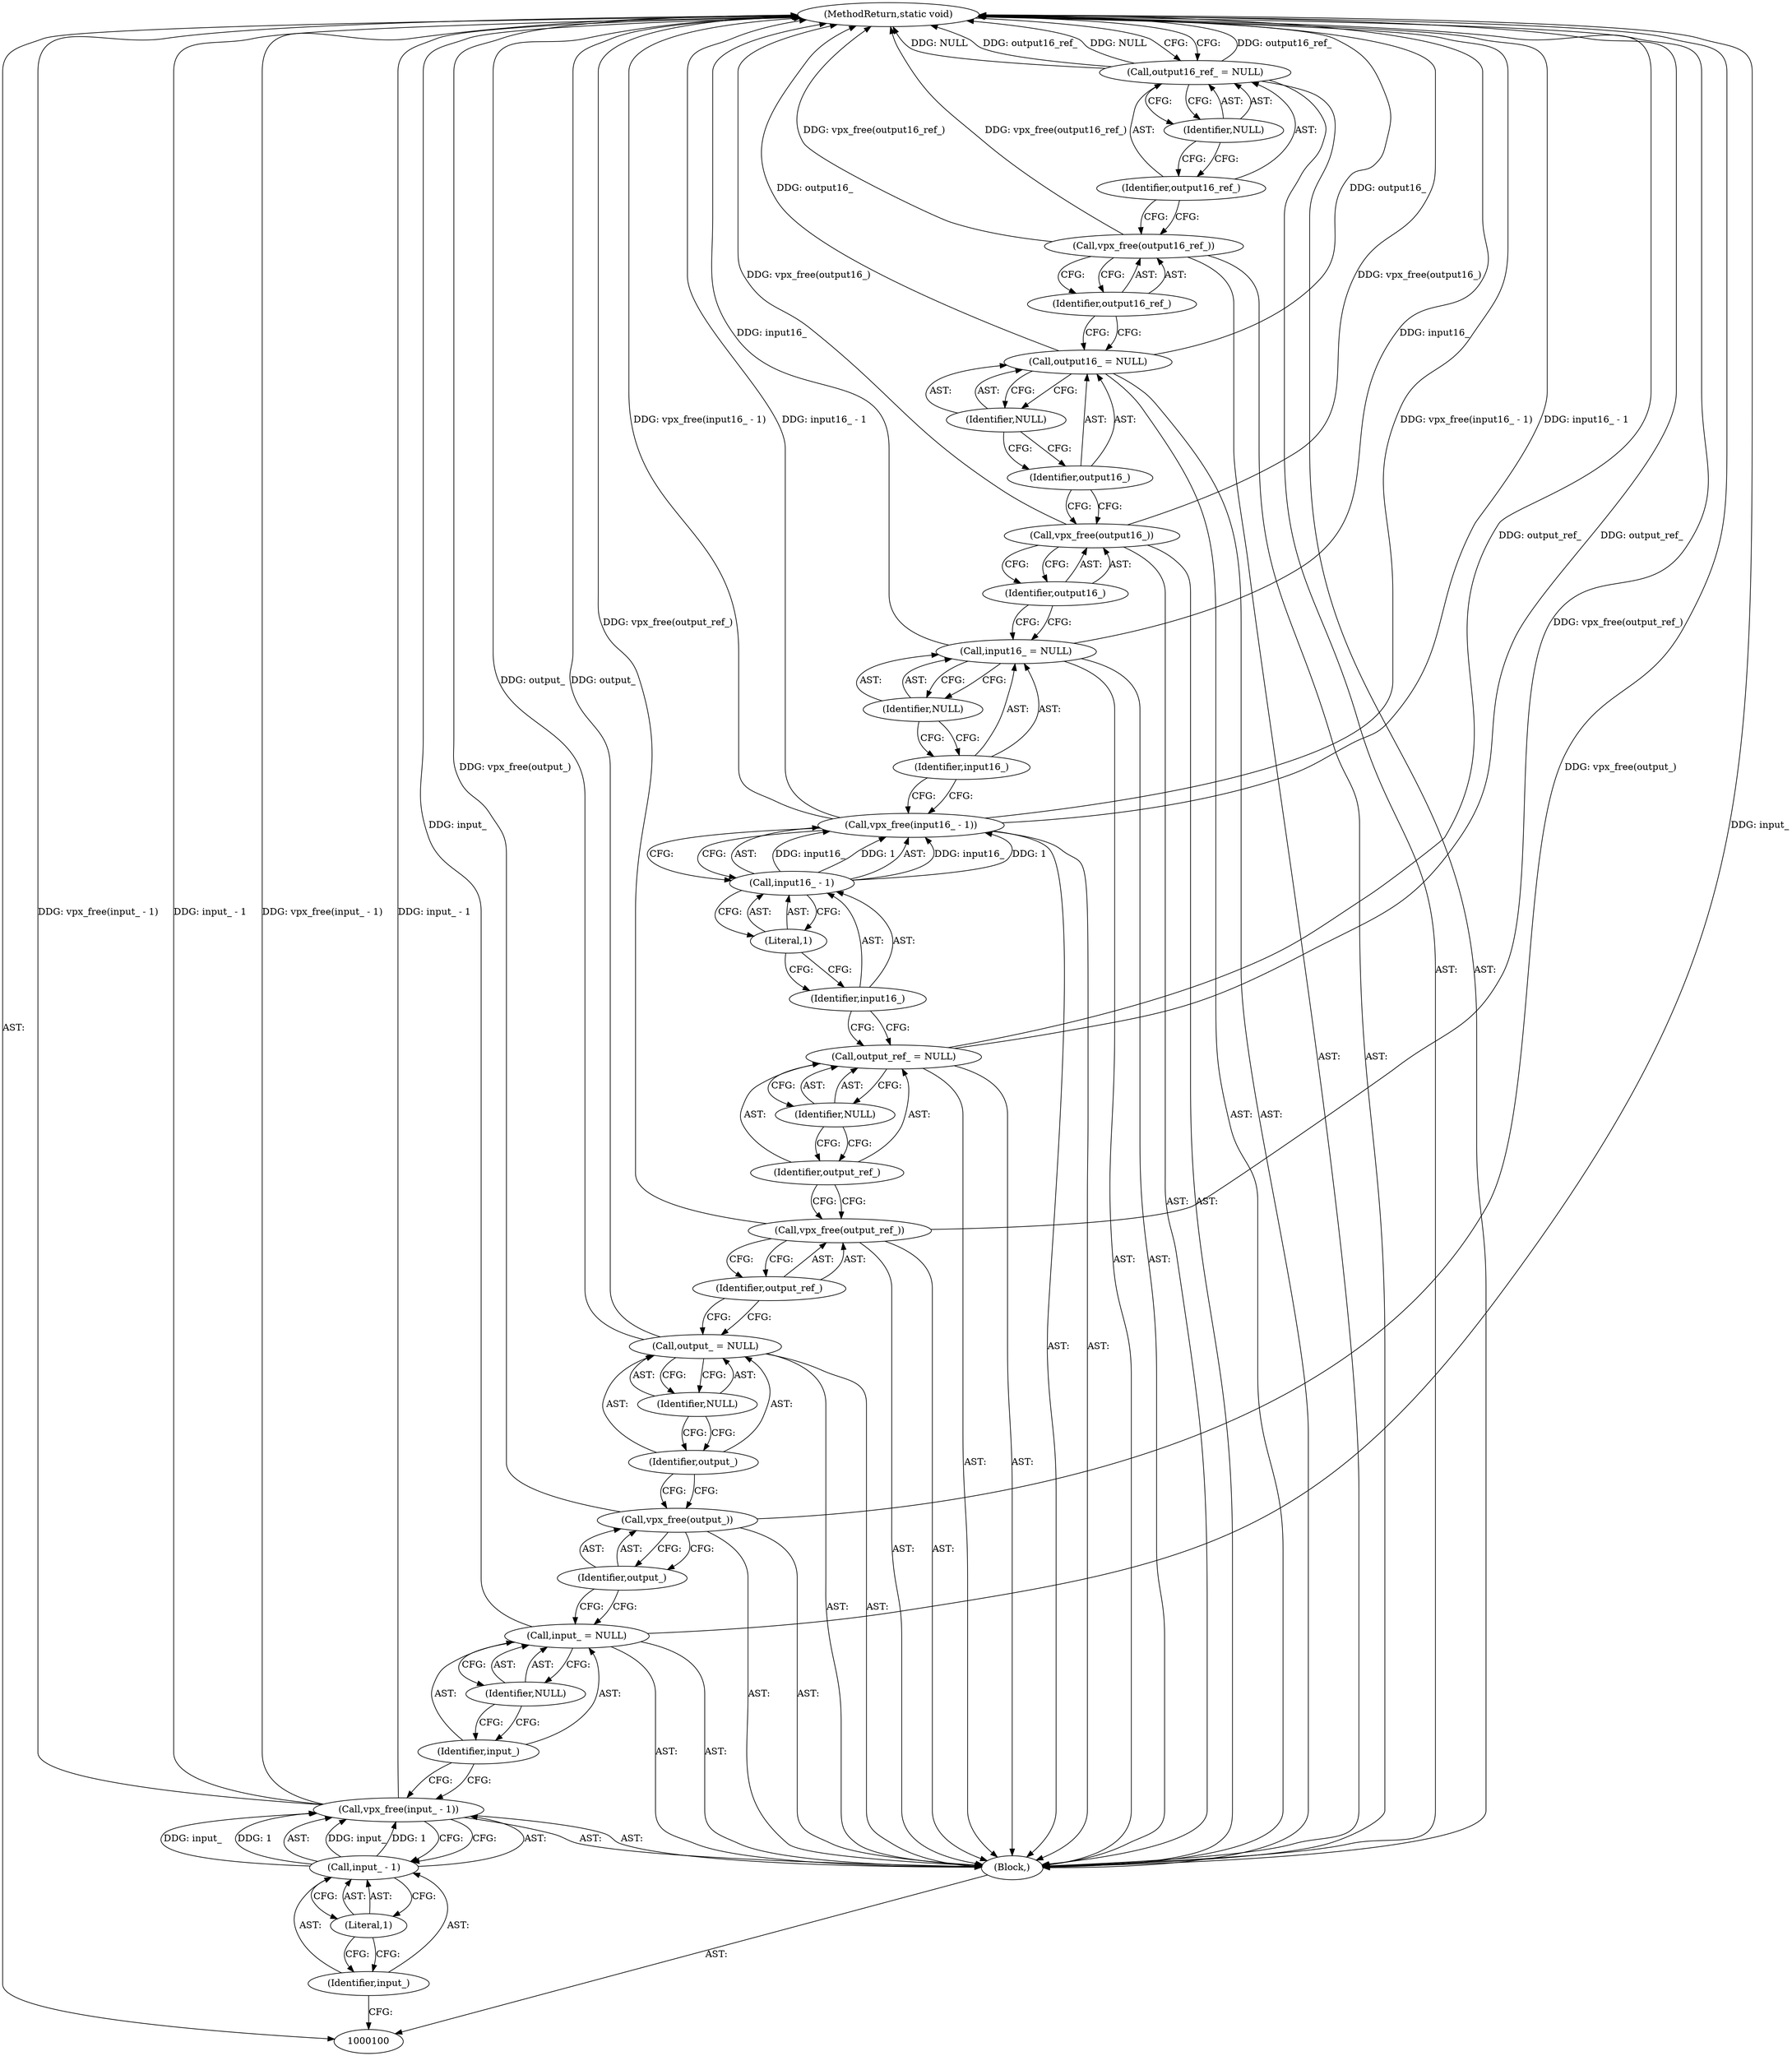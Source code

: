 digraph "0_Android_5a9753fca56f0eeb9f61e342b2fccffc364f9426_32" {
"1000136" [label="(MethodReturn,static void)"];
"1000101" [label="(Block,)"];
"1000125" [label="(Identifier,NULL)"];
"1000123" [label="(Call,input16_ = NULL)"];
"1000124" [label="(Identifier,input16_)"];
"1000127" [label="(Identifier,output16_)"];
"1000126" [label="(Call,vpx_free(output16_))"];
"1000130" [label="(Identifier,NULL)"];
"1000128" [label="(Call,output16_ = NULL)"];
"1000129" [label="(Identifier,output16_)"];
"1000132" [label="(Identifier,output16_ref_)"];
"1000131" [label="(Call,vpx_free(output16_ref_))"];
"1000135" [label="(Identifier,NULL)"];
"1000133" [label="(Call,output16_ref_ = NULL)"];
"1000134" [label="(Identifier,output16_ref_)"];
"1000103" [label="(Call,input_ - 1)"];
"1000104" [label="(Identifier,input_)"];
"1000105" [label="(Literal,1)"];
"1000102" [label="(Call,vpx_free(input_ - 1))"];
"1000108" [label="(Identifier,NULL)"];
"1000106" [label="(Call,input_ = NULL)"];
"1000107" [label="(Identifier,input_)"];
"1000110" [label="(Identifier,output_)"];
"1000109" [label="(Call,vpx_free(output_))"];
"1000113" [label="(Identifier,NULL)"];
"1000111" [label="(Call,output_ = NULL)"];
"1000112" [label="(Identifier,output_)"];
"1000115" [label="(Identifier,output_ref_)"];
"1000114" [label="(Call,vpx_free(output_ref_))"];
"1000118" [label="(Identifier,NULL)"];
"1000116" [label="(Call,output_ref_ = NULL)"];
"1000117" [label="(Identifier,output_ref_)"];
"1000120" [label="(Call,input16_ - 1)"];
"1000121" [label="(Identifier,input16_)"];
"1000122" [label="(Literal,1)"];
"1000119" [label="(Call,vpx_free(input16_ - 1))"];
"1000136" -> "1000100"  [label="AST: "];
"1000136" -> "1000133"  [label="CFG: "];
"1000116" -> "1000136"  [label="DDG: output_ref_"];
"1000126" -> "1000136"  [label="DDG: vpx_free(output16_)"];
"1000106" -> "1000136"  [label="DDG: input_"];
"1000114" -> "1000136"  [label="DDG: vpx_free(output_ref_)"];
"1000119" -> "1000136"  [label="DDG: vpx_free(input16_ - 1)"];
"1000119" -> "1000136"  [label="DDG: input16_ - 1"];
"1000128" -> "1000136"  [label="DDG: output16_"];
"1000102" -> "1000136"  [label="DDG: input_ - 1"];
"1000102" -> "1000136"  [label="DDG: vpx_free(input_ - 1)"];
"1000133" -> "1000136"  [label="DDG: output16_ref_"];
"1000133" -> "1000136"  [label="DDG: NULL"];
"1000111" -> "1000136"  [label="DDG: output_"];
"1000109" -> "1000136"  [label="DDG: vpx_free(output_)"];
"1000131" -> "1000136"  [label="DDG: vpx_free(output16_ref_)"];
"1000123" -> "1000136"  [label="DDG: input16_"];
"1000101" -> "1000100"  [label="AST: "];
"1000102" -> "1000101"  [label="AST: "];
"1000106" -> "1000101"  [label="AST: "];
"1000109" -> "1000101"  [label="AST: "];
"1000111" -> "1000101"  [label="AST: "];
"1000114" -> "1000101"  [label="AST: "];
"1000116" -> "1000101"  [label="AST: "];
"1000119" -> "1000101"  [label="AST: "];
"1000123" -> "1000101"  [label="AST: "];
"1000126" -> "1000101"  [label="AST: "];
"1000128" -> "1000101"  [label="AST: "];
"1000131" -> "1000101"  [label="AST: "];
"1000133" -> "1000101"  [label="AST: "];
"1000125" -> "1000123"  [label="AST: "];
"1000125" -> "1000124"  [label="CFG: "];
"1000123" -> "1000125"  [label="CFG: "];
"1000123" -> "1000101"  [label="AST: "];
"1000123" -> "1000125"  [label="CFG: "];
"1000124" -> "1000123"  [label="AST: "];
"1000125" -> "1000123"  [label="AST: "];
"1000127" -> "1000123"  [label="CFG: "];
"1000123" -> "1000136"  [label="DDG: input16_"];
"1000124" -> "1000123"  [label="AST: "];
"1000124" -> "1000119"  [label="CFG: "];
"1000125" -> "1000124"  [label="CFG: "];
"1000127" -> "1000126"  [label="AST: "];
"1000127" -> "1000123"  [label="CFG: "];
"1000126" -> "1000127"  [label="CFG: "];
"1000126" -> "1000101"  [label="AST: "];
"1000126" -> "1000127"  [label="CFG: "];
"1000127" -> "1000126"  [label="AST: "];
"1000129" -> "1000126"  [label="CFG: "];
"1000126" -> "1000136"  [label="DDG: vpx_free(output16_)"];
"1000130" -> "1000128"  [label="AST: "];
"1000130" -> "1000129"  [label="CFG: "];
"1000128" -> "1000130"  [label="CFG: "];
"1000128" -> "1000101"  [label="AST: "];
"1000128" -> "1000130"  [label="CFG: "];
"1000129" -> "1000128"  [label="AST: "];
"1000130" -> "1000128"  [label="AST: "];
"1000132" -> "1000128"  [label="CFG: "];
"1000128" -> "1000136"  [label="DDG: output16_"];
"1000129" -> "1000128"  [label="AST: "];
"1000129" -> "1000126"  [label="CFG: "];
"1000130" -> "1000129"  [label="CFG: "];
"1000132" -> "1000131"  [label="AST: "];
"1000132" -> "1000128"  [label="CFG: "];
"1000131" -> "1000132"  [label="CFG: "];
"1000131" -> "1000101"  [label="AST: "];
"1000131" -> "1000132"  [label="CFG: "];
"1000132" -> "1000131"  [label="AST: "];
"1000134" -> "1000131"  [label="CFG: "];
"1000131" -> "1000136"  [label="DDG: vpx_free(output16_ref_)"];
"1000135" -> "1000133"  [label="AST: "];
"1000135" -> "1000134"  [label="CFG: "];
"1000133" -> "1000135"  [label="CFG: "];
"1000133" -> "1000101"  [label="AST: "];
"1000133" -> "1000135"  [label="CFG: "];
"1000134" -> "1000133"  [label="AST: "];
"1000135" -> "1000133"  [label="AST: "];
"1000136" -> "1000133"  [label="CFG: "];
"1000133" -> "1000136"  [label="DDG: output16_ref_"];
"1000133" -> "1000136"  [label="DDG: NULL"];
"1000134" -> "1000133"  [label="AST: "];
"1000134" -> "1000131"  [label="CFG: "];
"1000135" -> "1000134"  [label="CFG: "];
"1000103" -> "1000102"  [label="AST: "];
"1000103" -> "1000105"  [label="CFG: "];
"1000104" -> "1000103"  [label="AST: "];
"1000105" -> "1000103"  [label="AST: "];
"1000102" -> "1000103"  [label="CFG: "];
"1000103" -> "1000102"  [label="DDG: input_"];
"1000103" -> "1000102"  [label="DDG: 1"];
"1000104" -> "1000103"  [label="AST: "];
"1000104" -> "1000100"  [label="CFG: "];
"1000105" -> "1000104"  [label="CFG: "];
"1000105" -> "1000103"  [label="AST: "];
"1000105" -> "1000104"  [label="CFG: "];
"1000103" -> "1000105"  [label="CFG: "];
"1000102" -> "1000101"  [label="AST: "];
"1000102" -> "1000103"  [label="CFG: "];
"1000103" -> "1000102"  [label="AST: "];
"1000107" -> "1000102"  [label="CFG: "];
"1000102" -> "1000136"  [label="DDG: input_ - 1"];
"1000102" -> "1000136"  [label="DDG: vpx_free(input_ - 1)"];
"1000103" -> "1000102"  [label="DDG: input_"];
"1000103" -> "1000102"  [label="DDG: 1"];
"1000108" -> "1000106"  [label="AST: "];
"1000108" -> "1000107"  [label="CFG: "];
"1000106" -> "1000108"  [label="CFG: "];
"1000106" -> "1000101"  [label="AST: "];
"1000106" -> "1000108"  [label="CFG: "];
"1000107" -> "1000106"  [label="AST: "];
"1000108" -> "1000106"  [label="AST: "];
"1000110" -> "1000106"  [label="CFG: "];
"1000106" -> "1000136"  [label="DDG: input_"];
"1000107" -> "1000106"  [label="AST: "];
"1000107" -> "1000102"  [label="CFG: "];
"1000108" -> "1000107"  [label="CFG: "];
"1000110" -> "1000109"  [label="AST: "];
"1000110" -> "1000106"  [label="CFG: "];
"1000109" -> "1000110"  [label="CFG: "];
"1000109" -> "1000101"  [label="AST: "];
"1000109" -> "1000110"  [label="CFG: "];
"1000110" -> "1000109"  [label="AST: "];
"1000112" -> "1000109"  [label="CFG: "];
"1000109" -> "1000136"  [label="DDG: vpx_free(output_)"];
"1000113" -> "1000111"  [label="AST: "];
"1000113" -> "1000112"  [label="CFG: "];
"1000111" -> "1000113"  [label="CFG: "];
"1000111" -> "1000101"  [label="AST: "];
"1000111" -> "1000113"  [label="CFG: "];
"1000112" -> "1000111"  [label="AST: "];
"1000113" -> "1000111"  [label="AST: "];
"1000115" -> "1000111"  [label="CFG: "];
"1000111" -> "1000136"  [label="DDG: output_"];
"1000112" -> "1000111"  [label="AST: "];
"1000112" -> "1000109"  [label="CFG: "];
"1000113" -> "1000112"  [label="CFG: "];
"1000115" -> "1000114"  [label="AST: "];
"1000115" -> "1000111"  [label="CFG: "];
"1000114" -> "1000115"  [label="CFG: "];
"1000114" -> "1000101"  [label="AST: "];
"1000114" -> "1000115"  [label="CFG: "];
"1000115" -> "1000114"  [label="AST: "];
"1000117" -> "1000114"  [label="CFG: "];
"1000114" -> "1000136"  [label="DDG: vpx_free(output_ref_)"];
"1000118" -> "1000116"  [label="AST: "];
"1000118" -> "1000117"  [label="CFG: "];
"1000116" -> "1000118"  [label="CFG: "];
"1000116" -> "1000101"  [label="AST: "];
"1000116" -> "1000118"  [label="CFG: "];
"1000117" -> "1000116"  [label="AST: "];
"1000118" -> "1000116"  [label="AST: "];
"1000121" -> "1000116"  [label="CFG: "];
"1000116" -> "1000136"  [label="DDG: output_ref_"];
"1000117" -> "1000116"  [label="AST: "];
"1000117" -> "1000114"  [label="CFG: "];
"1000118" -> "1000117"  [label="CFG: "];
"1000120" -> "1000119"  [label="AST: "];
"1000120" -> "1000122"  [label="CFG: "];
"1000121" -> "1000120"  [label="AST: "];
"1000122" -> "1000120"  [label="AST: "];
"1000119" -> "1000120"  [label="CFG: "];
"1000120" -> "1000119"  [label="DDG: input16_"];
"1000120" -> "1000119"  [label="DDG: 1"];
"1000121" -> "1000120"  [label="AST: "];
"1000121" -> "1000116"  [label="CFG: "];
"1000122" -> "1000121"  [label="CFG: "];
"1000122" -> "1000120"  [label="AST: "];
"1000122" -> "1000121"  [label="CFG: "];
"1000120" -> "1000122"  [label="CFG: "];
"1000119" -> "1000101"  [label="AST: "];
"1000119" -> "1000120"  [label="CFG: "];
"1000120" -> "1000119"  [label="AST: "];
"1000124" -> "1000119"  [label="CFG: "];
"1000119" -> "1000136"  [label="DDG: vpx_free(input16_ - 1)"];
"1000119" -> "1000136"  [label="DDG: input16_ - 1"];
"1000120" -> "1000119"  [label="DDG: input16_"];
"1000120" -> "1000119"  [label="DDG: 1"];
}
